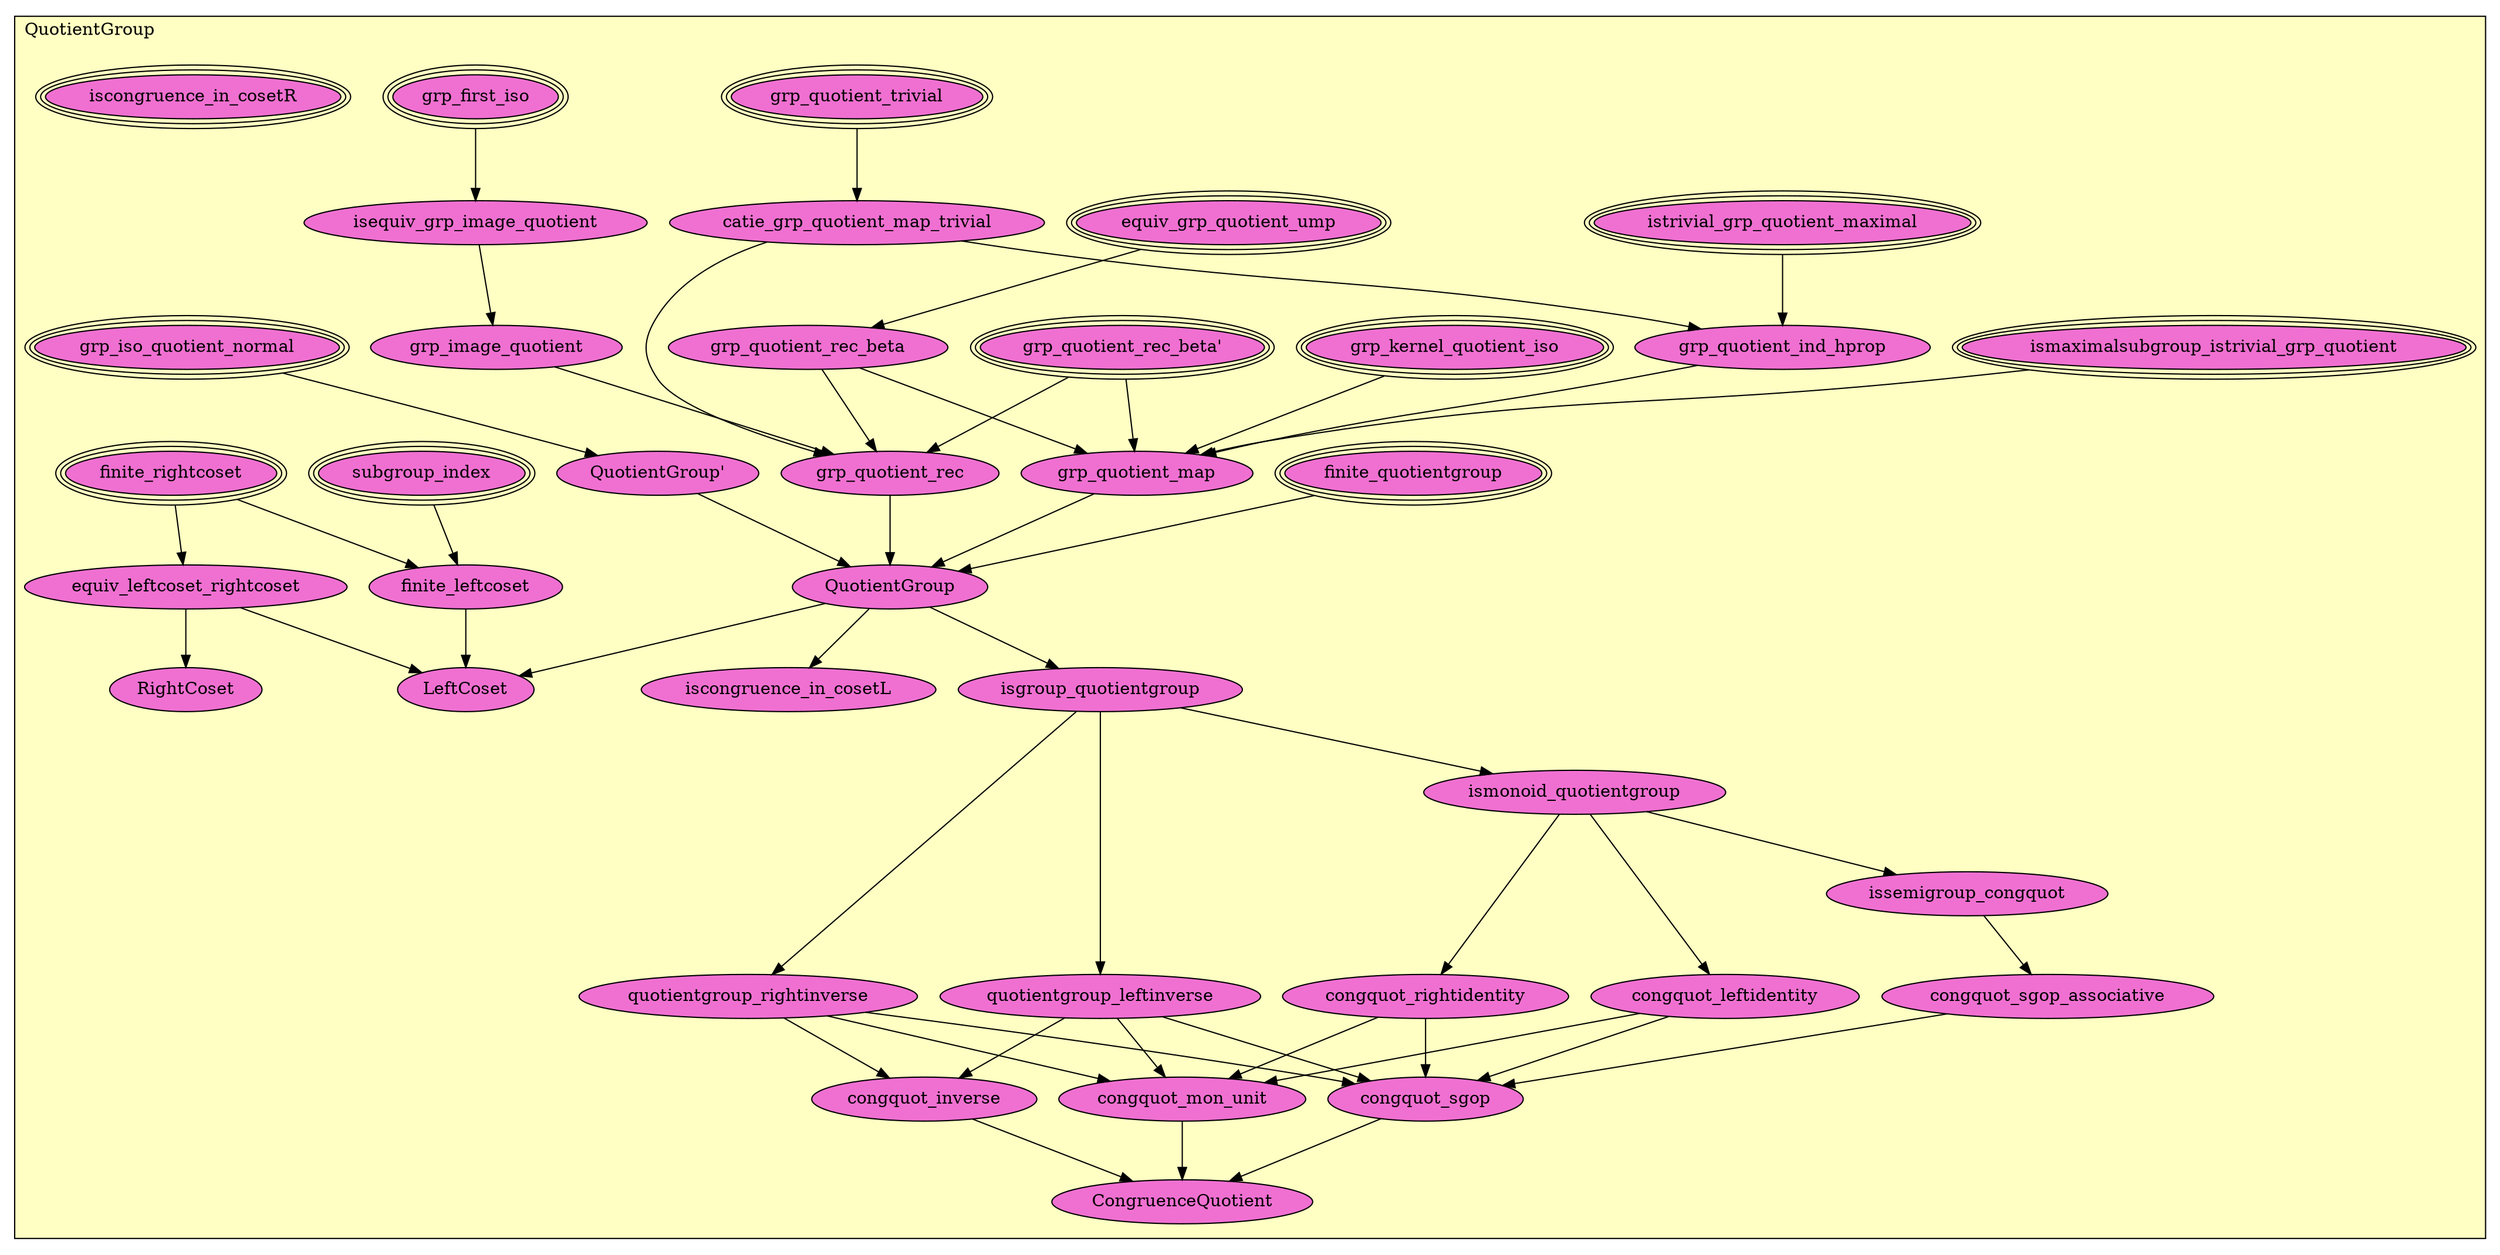 digraph HoTT_Algebra_Groups_QuotientGroup {
  graph [ratio=0.5]
  node [style=filled]
QuotientGroup_ismaximalsubgroup_istrivial_grp_quotient [label="ismaximalsubgroup_istrivial_grp_quotient", URL=<QuotientGroup.html#ismaximalsubgroup_istrivial_grp_quotient>, peripheries=3, fillcolor="#F070D1"] ;
QuotientGroup_istrivial_grp_quotient_maximal [label="istrivial_grp_quotient_maximal", URL=<QuotientGroup.html#istrivial_grp_quotient_maximal>, peripheries=3, fillcolor="#F070D1"] ;
QuotientGroup_grp_quotient_trivial [label="grp_quotient_trivial", URL=<QuotientGroup.html#grp_quotient_trivial>, peripheries=3, fillcolor="#F070D1"] ;
QuotientGroup_catie_grp_quotient_map_trivial [label="catie_grp_quotient_map_trivial", URL=<QuotientGroup.html#catie_grp_quotient_map_trivial>, fillcolor="#F070D1"] ;
QuotientGroup_grp_kernel_quotient_iso [label="grp_kernel_quotient_iso", URL=<QuotientGroup.html#grp_kernel_quotient_iso>, peripheries=3, fillcolor="#F070D1"] ;
QuotientGroup_finite_quotientgroup [label="finite_quotientgroup", URL=<QuotientGroup.html#finite_quotientgroup>, peripheries=3, fillcolor="#F070D1"] ;
QuotientGroup_grp_first_iso [label="grp_first_iso", URL=<QuotientGroup.html#grp_first_iso>, peripheries=3, fillcolor="#F070D1"] ;
QuotientGroup_isequiv_grp_image_quotient [label="isequiv_grp_image_quotient", URL=<QuotientGroup.html#isequiv_grp_image_quotient>, fillcolor="#F070D1"] ;
QuotientGroup_grp_image_quotient [label="grp_image_quotient", URL=<QuotientGroup.html#grp_image_quotient>, fillcolor="#F070D1"] ;
QuotientGroup_equiv_grp_quotient_ump [label="equiv_grp_quotient_ump", URL=<QuotientGroup.html#equiv_grp_quotient_ump>, peripheries=3, fillcolor="#F070D1"] ;
QuotientGroup_grp_iso_quotient_normal [label="grp_iso_quotient_normal", URL=<QuotientGroup.html#grp_iso_quotient_normal>, peripheries=3, fillcolor="#F070D1"] ;
QuotientGroup_grp_quotient_rec_beta_ [label="grp_quotient_rec_beta'", URL=<QuotientGroup.html#grp_quotient_rec_beta'>, peripheries=3, fillcolor="#F070D1"] ;
QuotientGroup_grp_quotient_rec_beta [label="grp_quotient_rec_beta", URL=<QuotientGroup.html#grp_quotient_rec_beta>, fillcolor="#F070D1"] ;
QuotientGroup_QuotientGroup_ [label="QuotientGroup'", URL=<QuotientGroup.html#QuotientGroup'>, fillcolor="#F070D1"] ;
QuotientGroup_grp_quotient_ind_hprop [label="grp_quotient_ind_hprop", URL=<QuotientGroup.html#grp_quotient_ind_hprop>, fillcolor="#F070D1"] ;
QuotientGroup_grp_quotient_rec [label="grp_quotient_rec", URL=<QuotientGroup.html#grp_quotient_rec>, fillcolor="#F070D1"] ;
QuotientGroup_grp_quotient_map [label="grp_quotient_map", URL=<QuotientGroup.html#grp_quotient_map>, fillcolor="#F070D1"] ;
QuotientGroup_QuotientGroup [label="QuotientGroup", URL=<QuotientGroup.html#QuotientGroup>, fillcolor="#F070D1"] ;
QuotientGroup_iscongruence_in_cosetR [label="iscongruence_in_cosetR", URL=<QuotientGroup.html#iscongruence_in_cosetR>, peripheries=3, fillcolor="#F070D1"] ;
QuotientGroup_iscongruence_in_cosetL [label="iscongruence_in_cosetL", URL=<QuotientGroup.html#iscongruence_in_cosetL>, fillcolor="#F070D1"] ;
QuotientGroup_finite_rightcoset [label="finite_rightcoset", URL=<QuotientGroup.html#finite_rightcoset>, peripheries=3, fillcolor="#F070D1"] ;
QuotientGroup_equiv_leftcoset_rightcoset [label="equiv_leftcoset_rightcoset", URL=<QuotientGroup.html#equiv_leftcoset_rightcoset>, fillcolor="#F070D1"] ;
QuotientGroup_RightCoset [label="RightCoset", URL=<QuotientGroup.html#RightCoset>, fillcolor="#F070D1"] ;
QuotientGroup_subgroup_index [label="subgroup_index", URL=<QuotientGroup.html#subgroup_index>, peripheries=3, fillcolor="#F070D1"] ;
QuotientGroup_finite_leftcoset [label="finite_leftcoset", URL=<QuotientGroup.html#finite_leftcoset>, fillcolor="#F070D1"] ;
QuotientGroup_LeftCoset [label="LeftCoset", URL=<QuotientGroup.html#LeftCoset>, fillcolor="#F070D1"] ;
QuotientGroup_isgroup_quotientgroup [label="isgroup_quotientgroup", URL=<QuotientGroup.html#isgroup_quotientgroup>, fillcolor="#F070D1"] ;
QuotientGroup_quotientgroup_rightinverse [label="quotientgroup_rightinverse", URL=<QuotientGroup.html#quotientgroup_rightinverse>, fillcolor="#F070D1"] ;
QuotientGroup_quotientgroup_leftinverse [label="quotientgroup_leftinverse", URL=<QuotientGroup.html#quotientgroup_leftinverse>, fillcolor="#F070D1"] ;
QuotientGroup_ismonoid_quotientgroup [label="ismonoid_quotientgroup", URL=<QuotientGroup.html#ismonoid_quotientgroup>, fillcolor="#F070D1"] ;
QuotientGroup_congquot_rightidentity [label="congquot_rightidentity", URL=<QuotientGroup.html#congquot_rightidentity>, fillcolor="#F070D1"] ;
QuotientGroup_congquot_leftidentity [label="congquot_leftidentity", URL=<QuotientGroup.html#congquot_leftidentity>, fillcolor="#F070D1"] ;
QuotientGroup_issemigroup_congquot [label="issemigroup_congquot", URL=<QuotientGroup.html#issemigroup_congquot>, fillcolor="#F070D1"] ;
QuotientGroup_congquot_sgop_associative [label="congquot_sgop_associative", URL=<QuotientGroup.html#congquot_sgop_associative>, fillcolor="#F070D1"] ;
QuotientGroup_congquot_inverse [label="congquot_inverse", URL=<QuotientGroup.html#congquot_inverse>, fillcolor="#F070D1"] ;
QuotientGroup_congquot_mon_unit [label="congquot_mon_unit", URL=<QuotientGroup.html#congquot_mon_unit>, fillcolor="#F070D1"] ;
QuotientGroup_congquot_sgop [label="congquot_sgop", URL=<QuotientGroup.html#congquot_sgop>, fillcolor="#F070D1"] ;
QuotientGroup_CongruenceQuotient [label="CongruenceQuotient", URL=<QuotientGroup.html#CongruenceQuotient>, fillcolor="#F070D1"] ;
  QuotientGroup_ismaximalsubgroup_istrivial_grp_quotient -> QuotientGroup_grp_quotient_map [] ;
  QuotientGroup_istrivial_grp_quotient_maximal -> QuotientGroup_grp_quotient_ind_hprop [] ;
  QuotientGroup_grp_quotient_trivial -> QuotientGroup_catie_grp_quotient_map_trivial [] ;
  QuotientGroup_catie_grp_quotient_map_trivial -> QuotientGroup_grp_quotient_ind_hprop [] ;
  QuotientGroup_catie_grp_quotient_map_trivial -> QuotientGroup_grp_quotient_rec [] ;
  QuotientGroup_grp_kernel_quotient_iso -> QuotientGroup_grp_quotient_map [] ;
  QuotientGroup_finite_quotientgroup -> QuotientGroup_QuotientGroup [] ;
  QuotientGroup_grp_first_iso -> QuotientGroup_isequiv_grp_image_quotient [] ;
  QuotientGroup_isequiv_grp_image_quotient -> QuotientGroup_grp_image_quotient [] ;
  QuotientGroup_grp_image_quotient -> QuotientGroup_grp_quotient_rec [] ;
  QuotientGroup_equiv_grp_quotient_ump -> QuotientGroup_grp_quotient_rec_beta [] ;
  QuotientGroup_grp_iso_quotient_normal -> QuotientGroup_QuotientGroup_ [] ;
  QuotientGroup_grp_quotient_rec_beta_ -> QuotientGroup_grp_quotient_rec [] ;
  QuotientGroup_grp_quotient_rec_beta_ -> QuotientGroup_grp_quotient_map [] ;
  QuotientGroup_grp_quotient_rec_beta -> QuotientGroup_grp_quotient_rec [] ;
  QuotientGroup_grp_quotient_rec_beta -> QuotientGroup_grp_quotient_map [] ;
  QuotientGroup_QuotientGroup_ -> QuotientGroup_QuotientGroup [] ;
  QuotientGroup_grp_quotient_ind_hprop -> QuotientGroup_grp_quotient_map [] ;
  QuotientGroup_grp_quotient_rec -> QuotientGroup_QuotientGroup [] ;
  QuotientGroup_grp_quotient_map -> QuotientGroup_QuotientGroup [] ;
  QuotientGroup_QuotientGroup -> QuotientGroup_iscongruence_in_cosetL [] ;
  QuotientGroup_QuotientGroup -> QuotientGroup_LeftCoset [] ;
  QuotientGroup_QuotientGroup -> QuotientGroup_isgroup_quotientgroup [] ;
  QuotientGroup_finite_rightcoset -> QuotientGroup_equiv_leftcoset_rightcoset [] ;
  QuotientGroup_finite_rightcoset -> QuotientGroup_finite_leftcoset [] ;
  QuotientGroup_equiv_leftcoset_rightcoset -> QuotientGroup_RightCoset [] ;
  QuotientGroup_equiv_leftcoset_rightcoset -> QuotientGroup_LeftCoset [] ;
  QuotientGroup_subgroup_index -> QuotientGroup_finite_leftcoset [] ;
  QuotientGroup_finite_leftcoset -> QuotientGroup_LeftCoset [] ;
  QuotientGroup_isgroup_quotientgroup -> QuotientGroup_quotientgroup_rightinverse [] ;
  QuotientGroup_isgroup_quotientgroup -> QuotientGroup_quotientgroup_leftinverse [] ;
  QuotientGroup_isgroup_quotientgroup -> QuotientGroup_ismonoid_quotientgroup [] ;
  QuotientGroup_quotientgroup_rightinverse -> QuotientGroup_congquot_inverse [] ;
  QuotientGroup_quotientgroup_rightinverse -> QuotientGroup_congquot_mon_unit [] ;
  QuotientGroup_quotientgroup_rightinverse -> QuotientGroup_congquot_sgop [] ;
  QuotientGroup_quotientgroup_leftinverse -> QuotientGroup_congquot_inverse [] ;
  QuotientGroup_quotientgroup_leftinverse -> QuotientGroup_congquot_mon_unit [] ;
  QuotientGroup_quotientgroup_leftinverse -> QuotientGroup_congquot_sgop [] ;
  QuotientGroup_ismonoid_quotientgroup -> QuotientGroup_congquot_rightidentity [] ;
  QuotientGroup_ismonoid_quotientgroup -> QuotientGroup_congquot_leftidentity [] ;
  QuotientGroup_ismonoid_quotientgroup -> QuotientGroup_issemigroup_congquot [] ;
  QuotientGroup_congquot_rightidentity -> QuotientGroup_congquot_mon_unit [] ;
  QuotientGroup_congquot_rightidentity -> QuotientGroup_congquot_sgop [] ;
  QuotientGroup_congquot_leftidentity -> QuotientGroup_congquot_mon_unit [] ;
  QuotientGroup_congquot_leftidentity -> QuotientGroup_congquot_sgop [] ;
  QuotientGroup_issemigroup_congquot -> QuotientGroup_congquot_sgop_associative [] ;
  QuotientGroup_congquot_sgop_associative -> QuotientGroup_congquot_sgop [] ;
  QuotientGroup_congquot_inverse -> QuotientGroup_CongruenceQuotient [] ;
  QuotientGroup_congquot_mon_unit -> QuotientGroup_CongruenceQuotient [] ;
  QuotientGroup_congquot_sgop -> QuotientGroup_CongruenceQuotient [] ;
subgraph cluster_QuotientGroup { label="QuotientGroup"; fillcolor="#FFFFC3"; labeljust=l; style=filled 
QuotientGroup_CongruenceQuotient; QuotientGroup_congquot_sgop; QuotientGroup_congquot_mon_unit; QuotientGroup_congquot_inverse; QuotientGroup_congquot_sgop_associative; QuotientGroup_issemigroup_congquot; QuotientGroup_congquot_leftidentity; QuotientGroup_congquot_rightidentity; QuotientGroup_ismonoid_quotientgroup; QuotientGroup_quotientgroup_leftinverse; QuotientGroup_quotientgroup_rightinverse; QuotientGroup_isgroup_quotientgroup; QuotientGroup_LeftCoset; QuotientGroup_finite_leftcoset; QuotientGroup_subgroup_index; QuotientGroup_RightCoset; QuotientGroup_equiv_leftcoset_rightcoset; QuotientGroup_finite_rightcoset; QuotientGroup_iscongruence_in_cosetL; QuotientGroup_iscongruence_in_cosetR; QuotientGroup_QuotientGroup; QuotientGroup_grp_quotient_map; QuotientGroup_grp_quotient_rec; QuotientGroup_grp_quotient_ind_hprop; QuotientGroup_QuotientGroup_; QuotientGroup_grp_quotient_rec_beta; QuotientGroup_grp_quotient_rec_beta_; QuotientGroup_grp_iso_quotient_normal; QuotientGroup_equiv_grp_quotient_ump; QuotientGroup_grp_image_quotient; QuotientGroup_isequiv_grp_image_quotient; QuotientGroup_grp_first_iso; QuotientGroup_finite_quotientgroup; QuotientGroup_grp_kernel_quotient_iso; QuotientGroup_catie_grp_quotient_map_trivial; QuotientGroup_grp_quotient_trivial; QuotientGroup_istrivial_grp_quotient_maximal; QuotientGroup_ismaximalsubgroup_istrivial_grp_quotient; };
} /* END */
